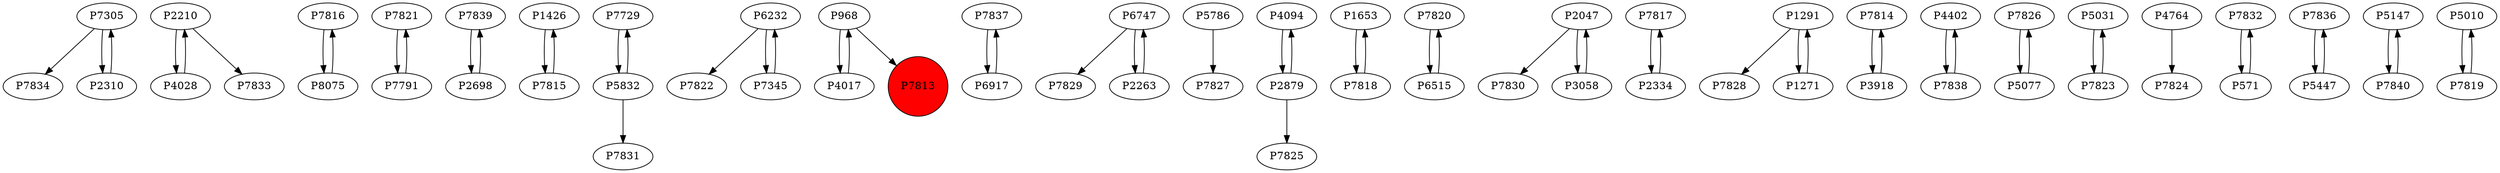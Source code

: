 digraph {
	P7305 -> P7834
	P2210 -> P4028
	P7816 -> P8075
	P7821 -> P7791
	P7839 -> P2698
	P1426 -> P7815
	P7729 -> P5832
	P6232 -> P7822
	P968 -> P4017
	P7837 -> P6917
	P6747 -> P7829
	P5832 -> P7729
	P5786 -> P7827
	P4094 -> P2879
	P2698 -> P7839
	P1653 -> P7818
	P7820 -> P6515
	P2047 -> P7830
	P2310 -> P7305
	P7817 -> P2334
	P2047 -> P3058
	P4028 -> P2210
	P4017 -> P968
	P1291 -> P7828
	P1271 -> P1291
	P7814 -> P3918
	P4402 -> P7838
	P8075 -> P7816
	P2263 -> P6747
	P7826 -> P5077
	P968 -> P7813
	P6515 -> P7820
	P5031 -> P7823
	P5077 -> P7826
	P4764 -> P7824
	P7832 -> P571
	P6747 -> P2263
	P1291 -> P1271
	P7836 -> P5447
	P3058 -> P2047
	P5147 -> P7840
	P6917 -> P7837
	P7305 -> P2310
	P6232 -> P7345
	P2879 -> P4094
	P7838 -> P4402
	P7815 -> P1426
	P7818 -> P1653
	P5447 -> P7836
	P2879 -> P7825
	P7840 -> P5147
	P5010 -> P7819
	P5832 -> P7831
	P571 -> P7832
	P7819 -> P5010
	P7791 -> P7821
	P2334 -> P7817
	P3918 -> P7814
	P7823 -> P5031
	P7345 -> P6232
	P2210 -> P7833
	P7813 [shape=circle]
	P7813 [style=filled]
	P7813 [fillcolor=red]
}